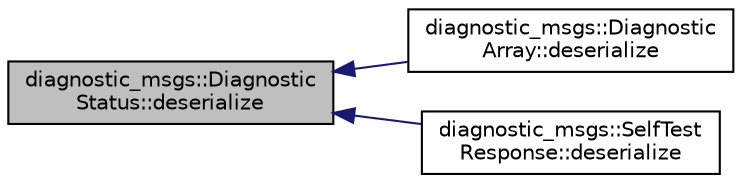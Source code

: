 digraph "diagnostic_msgs::DiagnosticStatus::deserialize"
{
  edge [fontname="Helvetica",fontsize="10",labelfontname="Helvetica",labelfontsize="10"];
  node [fontname="Helvetica",fontsize="10",shape=record];
  rankdir="LR";
  Node1 [label="diagnostic_msgs::Diagnostic\lStatus::deserialize",height=0.2,width=0.4,color="black", fillcolor="grey75", style="filled" fontcolor="black"];
  Node1 -> Node2 [dir="back",color="midnightblue",fontsize="10",style="solid",fontname="Helvetica"];
  Node2 [label="diagnostic_msgs::Diagnostic\lArray::deserialize",height=0.2,width=0.4,color="black", fillcolor="white", style="filled",URL="$classdiagnostic__msgs_1_1_diagnostic_array.html#a5f539e5d7f2f4553b8ec497cbc64f65a"];
  Node1 -> Node3 [dir="back",color="midnightblue",fontsize="10",style="solid",fontname="Helvetica"];
  Node3 [label="diagnostic_msgs::SelfTest\lResponse::deserialize",height=0.2,width=0.4,color="black", fillcolor="white", style="filled",URL="$classdiagnostic__msgs_1_1_self_test_response.html#a2dab49a212f5a9260ad1ab03c2d477a3"];
}
